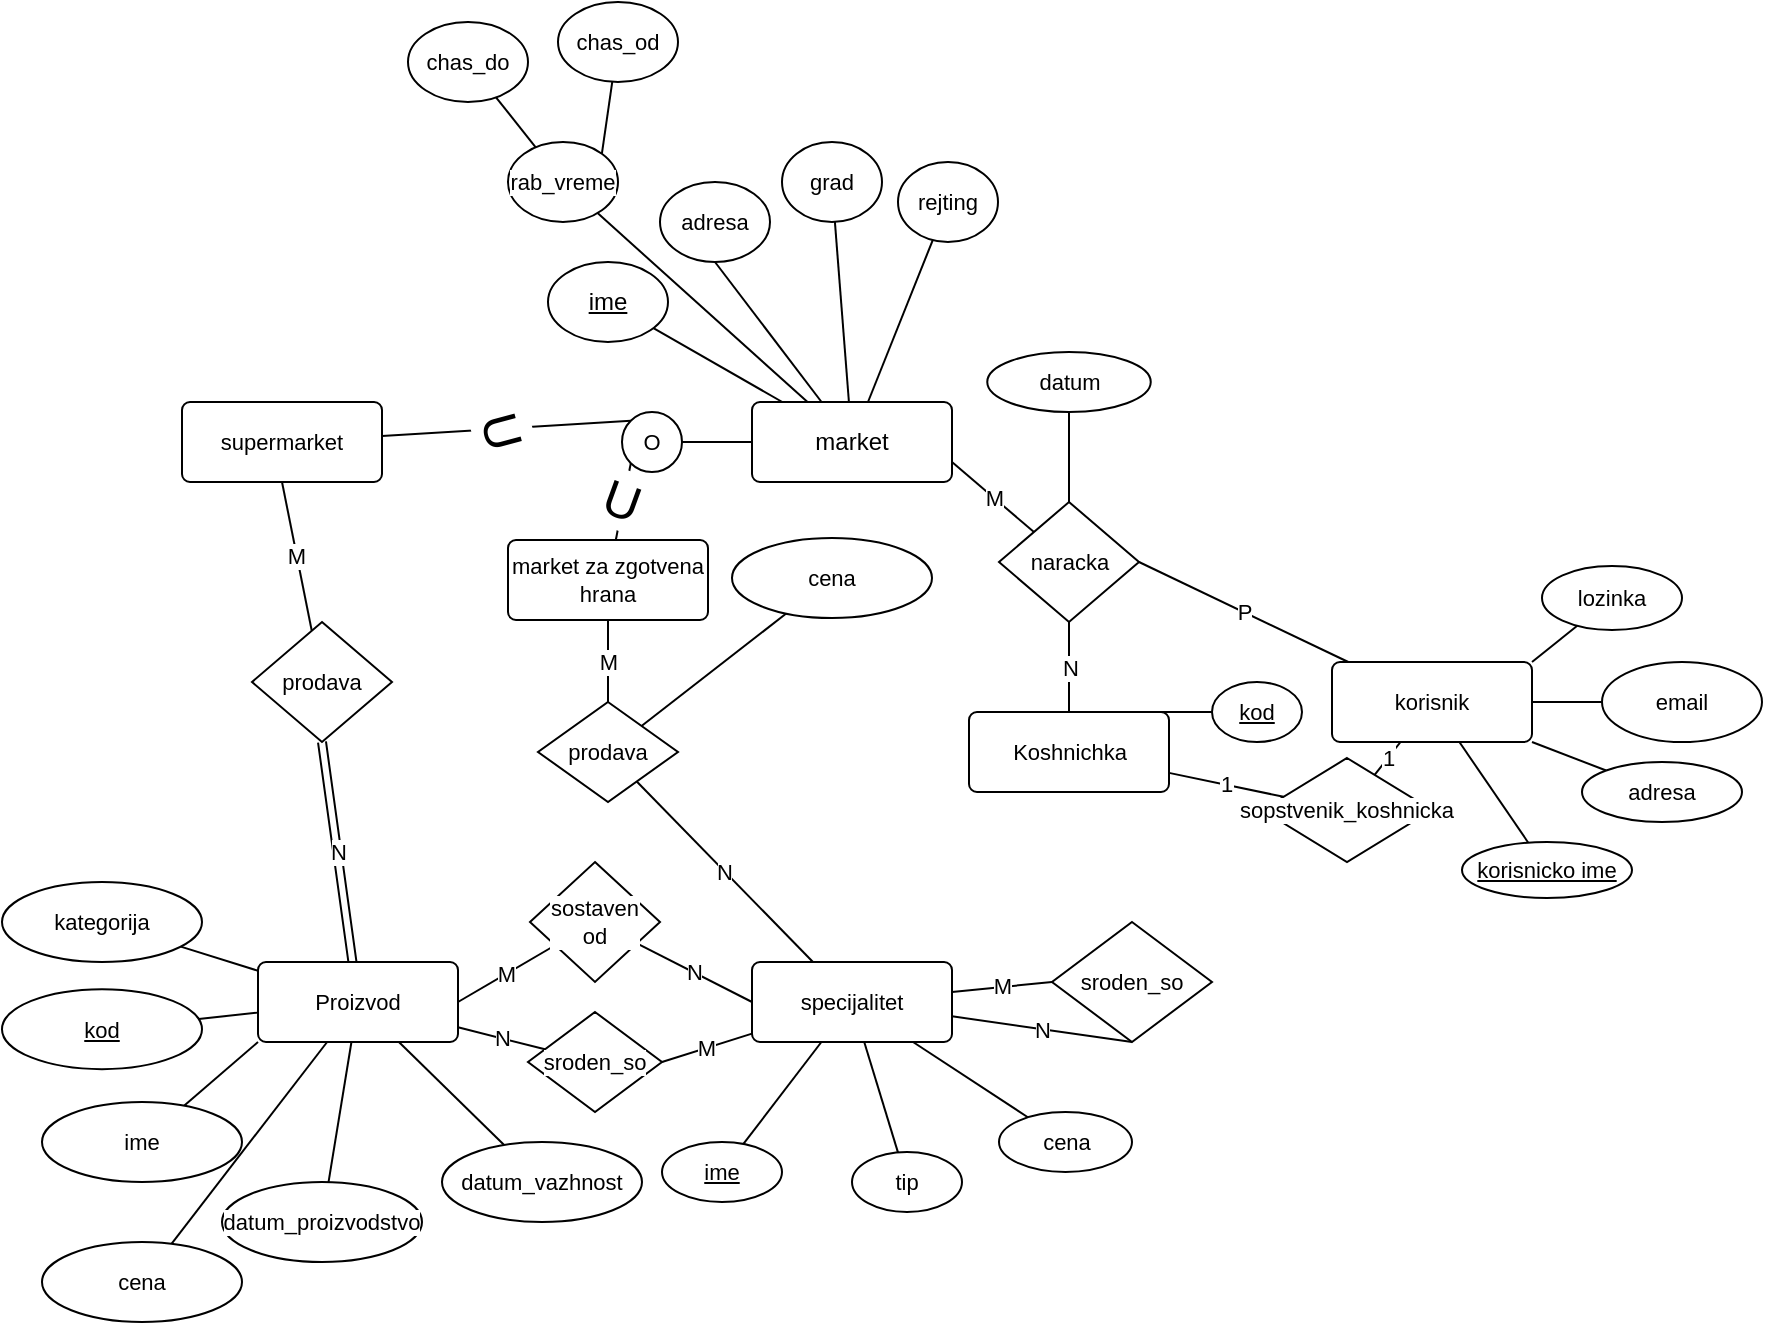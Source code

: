 <mxfile version="23.1.5" type="github">
  <diagram name="Page-1" id="8zVrrtIHv2FbzJyMgnHi">
    <mxGraphModel dx="712" dy="1881" grid="1" gridSize="10" guides="1" tooltips="1" connect="1" arrows="1" fold="1" page="1" pageScale="1" pageWidth="850" pageHeight="1100" math="0" shadow="0">
      <root>
        <mxCell id="0" />
        <mxCell id="1" parent="0" />
        <mxCell id="bPAIfyUKDo-y6TA-lNrx-30" value="M" style="edgeStyle=none;rounded=0;orthogonalLoop=1;jettySize=auto;html=1;exitX=1;exitY=0.75;exitDx=0;exitDy=0;strokeColor=default;align=center;verticalAlign=middle;fontFamily=Helvetica;fontSize=11;fontColor=default;labelBackgroundColor=default;endArrow=none;endFill=0;" edge="1" parent="1" source="bPAIfyUKDo-y6TA-lNrx-2" target="bPAIfyUKDo-y6TA-lNrx-28">
          <mxGeometry relative="1" as="geometry" />
        </mxCell>
        <mxCell id="bPAIfyUKDo-y6TA-lNrx-68" style="edgeStyle=none;rounded=0;orthogonalLoop=1;jettySize=auto;html=1;strokeColor=default;align=center;verticalAlign=middle;fontFamily=Helvetica;fontSize=11;fontColor=default;labelBackgroundColor=default;endArrow=none;endFill=0;" edge="1" parent="1" source="bPAIfyUKDo-y6TA-lNrx-2" target="bPAIfyUKDo-y6TA-lNrx-67">
          <mxGeometry relative="1" as="geometry" />
        </mxCell>
        <mxCell id="bPAIfyUKDo-y6TA-lNrx-2" value="market" style="rounded=1;arcSize=10;whiteSpace=wrap;html=1;align=center;" vertex="1" parent="1">
          <mxGeometry x="375" y="-30" width="100" height="40" as="geometry" />
        </mxCell>
        <mxCell id="bPAIfyUKDo-y6TA-lNrx-4" style="rounded=0;orthogonalLoop=1;jettySize=auto;html=1;endArrow=none;endFill=0;" edge="1" parent="1" source="bPAIfyUKDo-y6TA-lNrx-3" target="bPAIfyUKDo-y6TA-lNrx-2">
          <mxGeometry relative="1" as="geometry" />
        </mxCell>
        <mxCell id="bPAIfyUKDo-y6TA-lNrx-3" value="ime" style="ellipse;whiteSpace=wrap;html=1;align=center;fontStyle=4" vertex="1" parent="1">
          <mxGeometry x="273" y="-100" width="60" height="40" as="geometry" />
        </mxCell>
        <mxCell id="bPAIfyUKDo-y6TA-lNrx-7" style="edgeStyle=none;rounded=0;orthogonalLoop=1;jettySize=auto;html=1;strokeColor=default;align=center;verticalAlign=middle;fontFamily=Helvetica;fontSize=11;fontColor=default;labelBackgroundColor=default;endArrow=none;endFill=0;" edge="1" parent="1" source="bPAIfyUKDo-y6TA-lNrx-5" target="bPAIfyUKDo-y6TA-lNrx-6">
          <mxGeometry relative="1" as="geometry" />
        </mxCell>
        <mxCell id="bPAIfyUKDo-y6TA-lNrx-41" value="N" style="edgeStyle=none;rounded=0;orthogonalLoop=1;jettySize=auto;html=1;exitX=0;exitY=0.5;exitDx=0;exitDy=0;strokeColor=default;align=center;verticalAlign=middle;fontFamily=Helvetica;fontSize=11;fontColor=default;labelBackgroundColor=default;endArrow=none;endFill=0;" edge="1" parent="1" source="bPAIfyUKDo-y6TA-lNrx-5" target="bPAIfyUKDo-y6TA-lNrx-39">
          <mxGeometry relative="1" as="geometry" />
        </mxCell>
        <mxCell id="bPAIfyUKDo-y6TA-lNrx-5" value="specijalitet" style="rounded=1;arcSize=10;whiteSpace=wrap;html=1;align=center;fontFamily=Helvetica;fontSize=11;fontColor=default;labelBackgroundColor=default;" vertex="1" parent="1">
          <mxGeometry x="375" y="250" width="100" height="40" as="geometry" />
        </mxCell>
        <mxCell id="bPAIfyUKDo-y6TA-lNrx-6" value="ime" style="ellipse;whiteSpace=wrap;html=1;align=center;fontFamily=Helvetica;fontSize=11;fontColor=default;labelBackgroundColor=default;fontStyle=4" vertex="1" parent="1">
          <mxGeometry x="330" y="340" width="60" height="30" as="geometry" />
        </mxCell>
        <mxCell id="bPAIfyUKDo-y6TA-lNrx-40" value="M" style="edgeStyle=none;rounded=0;orthogonalLoop=1;jettySize=auto;html=1;exitX=1;exitY=0.5;exitDx=0;exitDy=0;strokeColor=default;align=center;verticalAlign=middle;fontFamily=Helvetica;fontSize=11;fontColor=default;labelBackgroundColor=default;endArrow=none;endFill=0;" edge="1" parent="1" source="bPAIfyUKDo-y6TA-lNrx-10" target="bPAIfyUKDo-y6TA-lNrx-39">
          <mxGeometry relative="1" as="geometry" />
        </mxCell>
        <mxCell id="bPAIfyUKDo-y6TA-lNrx-73" style="edgeStyle=none;rounded=0;orthogonalLoop=1;jettySize=auto;html=1;exitX=0;exitY=1;exitDx=0;exitDy=0;strokeColor=default;align=center;verticalAlign=middle;fontFamily=Helvetica;fontSize=11;fontColor=default;labelBackgroundColor=default;endArrow=none;endFill=0;" edge="1" parent="1" source="bPAIfyUKDo-y6TA-lNrx-10" target="bPAIfyUKDo-y6TA-lNrx-74">
          <mxGeometry relative="1" as="geometry">
            <mxPoint x="130" y="330" as="targetPoint" />
          </mxGeometry>
        </mxCell>
        <mxCell id="bPAIfyUKDo-y6TA-lNrx-94" value="N" style="edgeStyle=none;rounded=0;orthogonalLoop=1;jettySize=auto;html=1;strokeColor=default;align=center;verticalAlign=middle;fontFamily=Helvetica;fontSize=11;fontColor=default;labelBackgroundColor=default;endArrow=none;endFill=0;" edge="1" parent="1" source="bPAIfyUKDo-y6TA-lNrx-10" target="bPAIfyUKDo-y6TA-lNrx-92">
          <mxGeometry relative="1" as="geometry">
            <mxPoint x="230" y="290" as="sourcePoint" />
          </mxGeometry>
        </mxCell>
        <mxCell id="bPAIfyUKDo-y6TA-lNrx-10" value="Proizvod" style="rounded=1;arcSize=10;whiteSpace=wrap;html=1;align=center;fontFamily=Helvetica;fontSize=11;fontColor=default;labelBackgroundColor=default;" vertex="1" parent="1">
          <mxGeometry x="128" y="250" width="100" height="40" as="geometry" />
        </mxCell>
        <mxCell id="bPAIfyUKDo-y6TA-lNrx-97" style="edgeStyle=none;rounded=0;orthogonalLoop=1;jettySize=auto;html=1;exitX=1;exitY=0;exitDx=0;exitDy=0;strokeColor=default;align=center;verticalAlign=middle;fontFamily=Helvetica;fontSize=11;fontColor=default;labelBackgroundColor=default;endArrow=none;endFill=0;" edge="1" parent="1" source="bPAIfyUKDo-y6TA-lNrx-11" target="bPAIfyUKDo-y6TA-lNrx-96">
          <mxGeometry relative="1" as="geometry" />
        </mxCell>
        <mxCell id="bPAIfyUKDo-y6TA-lNrx-99" style="edgeStyle=none;rounded=0;orthogonalLoop=1;jettySize=auto;html=1;exitX=1;exitY=0.5;exitDx=0;exitDy=0;strokeColor=default;align=center;verticalAlign=middle;fontFamily=Helvetica;fontSize=11;fontColor=default;labelBackgroundColor=default;endArrow=none;endFill=0;" edge="1" parent="1" source="bPAIfyUKDo-y6TA-lNrx-11" target="bPAIfyUKDo-y6TA-lNrx-98">
          <mxGeometry relative="1" as="geometry" />
        </mxCell>
        <mxCell id="bPAIfyUKDo-y6TA-lNrx-101" style="edgeStyle=none;rounded=0;orthogonalLoop=1;jettySize=auto;html=1;exitX=1;exitY=1;exitDx=0;exitDy=0;strokeColor=default;align=center;verticalAlign=middle;fontFamily=Helvetica;fontSize=11;fontColor=default;labelBackgroundColor=default;endArrow=none;endFill=0;" edge="1" parent="1" source="bPAIfyUKDo-y6TA-lNrx-11" target="bPAIfyUKDo-y6TA-lNrx-100">
          <mxGeometry relative="1" as="geometry" />
        </mxCell>
        <mxCell id="bPAIfyUKDo-y6TA-lNrx-105" value="1" style="edgeStyle=none;rounded=0;orthogonalLoop=1;jettySize=auto;html=1;strokeColor=default;align=center;verticalAlign=middle;fontFamily=Helvetica;fontSize=11;fontColor=default;labelBackgroundColor=default;endArrow=none;endFill=0;" edge="1" parent="1" source="bPAIfyUKDo-y6TA-lNrx-11" target="bPAIfyUKDo-y6TA-lNrx-104">
          <mxGeometry relative="1" as="geometry" />
        </mxCell>
        <mxCell id="bPAIfyUKDo-y6TA-lNrx-11" value="korisnik" style="rounded=1;arcSize=10;whiteSpace=wrap;html=1;align=center;fontFamily=Helvetica;fontSize=11;fontColor=default;labelBackgroundColor=default;" vertex="1" parent="1">
          <mxGeometry x="665" y="100" width="100" height="40" as="geometry" />
        </mxCell>
        <mxCell id="bPAIfyUKDo-y6TA-lNrx-13" style="edgeStyle=none;rounded=0;orthogonalLoop=1;jettySize=auto;html=1;strokeColor=default;align=center;verticalAlign=middle;fontFamily=Helvetica;fontSize=11;fontColor=default;labelBackgroundColor=default;endArrow=none;endFill=0;" edge="1" parent="1" target="bPAIfyUKDo-y6TA-lNrx-14" source="bPAIfyUKDo-y6TA-lNrx-10">
          <mxGeometry relative="1" as="geometry">
            <mxPoint x="183" y="260" as="sourcePoint" />
          </mxGeometry>
        </mxCell>
        <mxCell id="bPAIfyUKDo-y6TA-lNrx-14" value="kod" style="ellipse;whiteSpace=wrap;html=1;align=center;fontFamily=Helvetica;fontSize=11;fontColor=default;labelBackgroundColor=default;fontStyle=4" vertex="1" parent="1">
          <mxGeometry y="263.57" width="100" height="40" as="geometry" />
        </mxCell>
        <mxCell id="bPAIfyUKDo-y6TA-lNrx-15" style="edgeStyle=none;rounded=0;orthogonalLoop=1;jettySize=auto;html=1;strokeColor=default;align=center;verticalAlign=middle;fontFamily=Helvetica;fontSize=11;fontColor=default;labelBackgroundColor=default;endArrow=none;endFill=0;" edge="1" parent="1" target="bPAIfyUKDo-y6TA-lNrx-20" source="bPAIfyUKDo-y6TA-lNrx-10">
          <mxGeometry relative="1" as="geometry">
            <mxPoint x="183" y="300" as="sourcePoint" />
            <mxPoint x="116.477" y="213.679" as="targetPoint" />
          </mxGeometry>
        </mxCell>
        <mxCell id="bPAIfyUKDo-y6TA-lNrx-20" value="kategorija" style="ellipse;whiteSpace=wrap;html=1;align=center;fontFamily=Helvetica;fontSize=11;fontColor=default;labelBackgroundColor=default;" vertex="1" parent="1">
          <mxGeometry y="210" width="100" height="40" as="geometry" />
        </mxCell>
        <mxCell id="bPAIfyUKDo-y6TA-lNrx-21" style="edgeStyle=none;rounded=0;orthogonalLoop=1;jettySize=auto;html=1;strokeColor=default;align=center;verticalAlign=middle;fontFamily=Helvetica;fontSize=11;fontColor=default;labelBackgroundColor=default;endArrow=none;endFill=0;" edge="1" parent="1" target="bPAIfyUKDo-y6TA-lNrx-22" source="bPAIfyUKDo-y6TA-lNrx-5">
          <mxGeometry relative="1" as="geometry">
            <mxPoint x="585" y="374" as="sourcePoint" />
            <mxPoint x="511.477" y="343.679" as="targetPoint" />
          </mxGeometry>
        </mxCell>
        <mxCell id="bPAIfyUKDo-y6TA-lNrx-22" value="tip" style="ellipse;whiteSpace=wrap;html=1;align=center;fontFamily=Helvetica;fontSize=11;fontColor=default;labelBackgroundColor=default;" vertex="1" parent="1">
          <mxGeometry x="425" y="345" width="55" height="30" as="geometry" />
        </mxCell>
        <mxCell id="bPAIfyUKDo-y6TA-lNrx-24" value="M" style="edgeStyle=none;rounded=0;orthogonalLoop=1;jettySize=auto;html=1;strokeColor=default;align=center;verticalAlign=middle;fontFamily=Helvetica;fontSize=11;fontColor=default;labelBackgroundColor=default;endArrow=none;endFill=0;" edge="1" parent="1" source="bPAIfyUKDo-y6TA-lNrx-23" target="bPAIfyUKDo-y6TA-lNrx-59">
          <mxGeometry relative="1" as="geometry" />
        </mxCell>
        <mxCell id="bPAIfyUKDo-y6TA-lNrx-25" value="N" style="edgeStyle=none;rounded=0;orthogonalLoop=1;jettySize=auto;html=1;strokeColor=default;align=center;verticalAlign=middle;fontFamily=Helvetica;fontSize=11;fontColor=default;labelBackgroundColor=default;endArrow=none;endFill=0;" edge="1" parent="1" source="bPAIfyUKDo-y6TA-lNrx-23" target="bPAIfyUKDo-y6TA-lNrx-5">
          <mxGeometry relative="1" as="geometry" />
        </mxCell>
        <mxCell id="bPAIfyUKDo-y6TA-lNrx-26" style="edgeStyle=none;rounded=0;orthogonalLoop=1;jettySize=auto;html=1;strokeColor=default;align=center;verticalAlign=middle;fontFamily=Helvetica;fontSize=11;fontColor=default;labelBackgroundColor=default;endArrow=none;endFill=0;" edge="1" parent="1" source="bPAIfyUKDo-y6TA-lNrx-23" target="bPAIfyUKDo-y6TA-lNrx-27">
          <mxGeometry relative="1" as="geometry">
            <mxPoint x="350" y="200" as="targetPoint" />
          </mxGeometry>
        </mxCell>
        <mxCell id="bPAIfyUKDo-y6TA-lNrx-23" value="prodava" style="shape=rhombus;perimeter=rhombusPerimeter;whiteSpace=wrap;html=1;align=center;fontFamily=Helvetica;fontSize=11;fontColor=default;labelBackgroundColor=default;" vertex="1" parent="1">
          <mxGeometry x="268" y="120" width="70" height="50" as="geometry" />
        </mxCell>
        <mxCell id="bPAIfyUKDo-y6TA-lNrx-27" value="cena" style="ellipse;whiteSpace=wrap;html=1;align=center;fontFamily=Helvetica;fontSize=11;fontColor=default;labelBackgroundColor=default;" vertex="1" parent="1">
          <mxGeometry x="365" y="38" width="100" height="40" as="geometry" />
        </mxCell>
        <mxCell id="bPAIfyUKDo-y6TA-lNrx-31" value="P" style="edgeStyle=none;rounded=0;orthogonalLoop=1;jettySize=auto;html=1;exitX=1;exitY=0.5;exitDx=0;exitDy=0;strokeColor=default;align=center;verticalAlign=middle;fontFamily=Helvetica;fontSize=11;fontColor=default;labelBackgroundColor=default;endArrow=none;endFill=0;" edge="1" parent="1" source="bPAIfyUKDo-y6TA-lNrx-28" target="bPAIfyUKDo-y6TA-lNrx-11">
          <mxGeometry relative="1" as="geometry" />
        </mxCell>
        <mxCell id="bPAIfyUKDo-y6TA-lNrx-28" value="naracka" style="shape=rhombus;perimeter=rhombusPerimeter;whiteSpace=wrap;html=1;align=center;fontFamily=Helvetica;fontSize=11;fontColor=default;labelBackgroundColor=default;" vertex="1" parent="1">
          <mxGeometry x="498.5" y="20" width="70" height="60" as="geometry" />
        </mxCell>
        <mxCell id="bPAIfyUKDo-y6TA-lNrx-32" style="edgeStyle=none;rounded=0;orthogonalLoop=1;jettySize=auto;html=1;strokeColor=default;align=center;verticalAlign=middle;fontFamily=Helvetica;fontSize=11;fontColor=default;labelBackgroundColor=default;endArrow=none;endFill=0;" edge="1" parent="1" target="bPAIfyUKDo-y6TA-lNrx-33" source="bPAIfyUKDo-y6TA-lNrx-28">
          <mxGeometry relative="1" as="geometry">
            <mxPoint x="601.494" y="250.004" as="sourcePoint" />
            <mxPoint x="646.477" y="287.249" as="targetPoint" />
          </mxGeometry>
        </mxCell>
        <mxCell id="bPAIfyUKDo-y6TA-lNrx-33" value="datum" style="ellipse;whiteSpace=wrap;html=1;align=center;fontFamily=Helvetica;fontSize=11;fontColor=default;labelBackgroundColor=default;" vertex="1" parent="1">
          <mxGeometry x="492.63" y="-55" width="81.75" height="30" as="geometry" />
        </mxCell>
        <mxCell id="bPAIfyUKDo-y6TA-lNrx-36" style="edgeStyle=none;rounded=0;orthogonalLoop=1;jettySize=auto;html=1;strokeColor=default;align=center;verticalAlign=middle;fontFamily=Helvetica;fontSize=11;fontColor=default;labelBackgroundColor=default;endArrow=none;endFill=0;" edge="1" parent="1" target="bPAIfyUKDo-y6TA-lNrx-37" source="bPAIfyUKDo-y6TA-lNrx-11">
          <mxGeometry relative="1" as="geometry">
            <mxPoint x="603" y="239" as="sourcePoint" />
            <mxPoint x="656.477" y="297.249" as="targetPoint" />
          </mxGeometry>
        </mxCell>
        <mxCell id="bPAIfyUKDo-y6TA-lNrx-37" value="&lt;u&gt;korisnicko ime&lt;br&gt;&lt;/u&gt;" style="ellipse;whiteSpace=wrap;html=1;align=center;fontFamily=Helvetica;fontSize=11;fontColor=default;labelBackgroundColor=default;" vertex="1" parent="1">
          <mxGeometry x="730" y="190" width="85" height="28" as="geometry" />
        </mxCell>
        <mxCell id="bPAIfyUKDo-y6TA-lNrx-39" value="sostaven&lt;br&gt;od" style="shape=rhombus;perimeter=rhombusPerimeter;whiteSpace=wrap;html=1;align=center;fontFamily=Helvetica;fontSize=11;fontColor=default;labelBackgroundColor=default;" vertex="1" parent="1">
          <mxGeometry x="264" y="200" width="65" height="60" as="geometry" />
        </mxCell>
        <mxCell id="bPAIfyUKDo-y6TA-lNrx-52" value="O" style="ellipse;whiteSpace=wrap;html=1;aspect=fixed;fontFamily=Helvetica;fontSize=11;fontColor=default;labelBackgroundColor=default;" vertex="1" parent="1">
          <mxGeometry x="310" y="-25" width="30" height="30" as="geometry" />
        </mxCell>
        <mxCell id="bPAIfyUKDo-y6TA-lNrx-53" value="" style="endArrow=none;html=1;rounded=0;strokeColor=default;align=center;verticalAlign=middle;fontFamily=Helvetica;fontSize=11;fontColor=default;labelBackgroundColor=default;entryX=0;entryY=0.5;entryDx=0;entryDy=0;" edge="1" parent="1" source="bPAIfyUKDo-y6TA-lNrx-52" target="bPAIfyUKDo-y6TA-lNrx-2">
          <mxGeometry width="50" height="50" relative="1" as="geometry">
            <mxPoint x="320" as="sourcePoint" />
            <mxPoint x="370" y="-50" as="targetPoint" />
          </mxGeometry>
        </mxCell>
        <mxCell id="bPAIfyUKDo-y6TA-lNrx-54" value="" style="endArrow=none;html=1;rounded=0;strokeColor=default;align=center;verticalAlign=middle;fontFamily=Helvetica;fontSize=11;fontColor=default;labelBackgroundColor=default;entryX=0;entryY=0;entryDx=0;entryDy=0;" edge="1" parent="1" source="bPAIfyUKDo-y6TA-lNrx-58" target="bPAIfyUKDo-y6TA-lNrx-52">
          <mxGeometry width="50" height="50" relative="1" as="geometry">
            <mxPoint x="200" y="-70" as="sourcePoint" />
            <mxPoint x="240" y="-50" as="targetPoint" />
          </mxGeometry>
        </mxCell>
        <mxCell id="bPAIfyUKDo-y6TA-lNrx-55" value="&lt;font style=&quot;font-size: 25px;&quot;&gt;U&lt;/font&gt;" style="text;html=1;align=center;verticalAlign=middle;resizable=0;points=[];autosize=1;strokeColor=none;fillColor=none;fontSize=11;fontFamily=Helvetica;fontColor=default;labelBackgroundColor=default;rotation=75;" vertex="1" parent="1">
          <mxGeometry x="231" y="-36" width="40" height="40" as="geometry" />
        </mxCell>
        <mxCell id="bPAIfyUKDo-y6TA-lNrx-56" value="" style="endArrow=none;html=1;rounded=0;strokeColor=default;align=center;verticalAlign=middle;fontFamily=Helvetica;fontSize=11;fontColor=default;labelBackgroundColor=default;entryX=0;entryY=1;entryDx=0;entryDy=0;" edge="1" parent="1" source="bPAIfyUKDo-y6TA-lNrx-59" target="bPAIfyUKDo-y6TA-lNrx-52">
          <mxGeometry width="50" height="50" relative="1" as="geometry">
            <mxPoint x="200" y="30" as="sourcePoint" />
            <mxPoint x="220" y="70" as="targetPoint" />
          </mxGeometry>
        </mxCell>
        <mxCell id="bPAIfyUKDo-y6TA-lNrx-57" value="&lt;font style=&quot;font-size: 25px;&quot;&gt;U&lt;/font&gt;" style="text;html=1;align=center;verticalAlign=middle;resizable=0;points=[];autosize=1;strokeColor=none;fillColor=none;fontSize=11;fontFamily=Helvetica;fontColor=default;labelBackgroundColor=default;rotation=20;" vertex="1" parent="1">
          <mxGeometry x="290" y="-2" width="40" height="40" as="geometry" />
        </mxCell>
        <mxCell id="bPAIfyUKDo-y6TA-lNrx-85" value="M" style="edgeStyle=none;rounded=0;orthogonalLoop=1;jettySize=auto;html=1;exitX=0.5;exitY=1;exitDx=0;exitDy=0;strokeColor=default;align=center;verticalAlign=middle;fontFamily=Helvetica;fontSize=11;fontColor=default;labelBackgroundColor=default;endArrow=none;endFill=0;" edge="1" parent="1" source="bPAIfyUKDo-y6TA-lNrx-58" target="bPAIfyUKDo-y6TA-lNrx-84">
          <mxGeometry relative="1" as="geometry" />
        </mxCell>
        <mxCell id="bPAIfyUKDo-y6TA-lNrx-58" value="supermarket" style="rounded=1;arcSize=10;whiteSpace=wrap;html=1;align=center;fontFamily=Helvetica;fontSize=11;fontColor=default;labelBackgroundColor=default;" vertex="1" parent="1">
          <mxGeometry x="90" y="-30" width="100" height="40" as="geometry" />
        </mxCell>
        <mxCell id="bPAIfyUKDo-y6TA-lNrx-59" value="market za zgotvena hrana" style="rounded=1;arcSize=10;whiteSpace=wrap;html=1;align=center;fontFamily=Helvetica;fontSize=11;fontColor=default;labelBackgroundColor=default;" vertex="1" parent="1">
          <mxGeometry x="253" y="39" width="100" height="40" as="geometry" />
        </mxCell>
        <mxCell id="bPAIfyUKDo-y6TA-lNrx-61" style="edgeStyle=none;rounded=0;orthogonalLoop=1;jettySize=auto;html=1;exitX=0.5;exitY=1;exitDx=0;exitDy=0;strokeColor=default;align=center;verticalAlign=middle;fontFamily=Helvetica;fontSize=11;fontColor=default;labelBackgroundColor=default;endArrow=none;endFill=0;" edge="1" parent="1" source="bPAIfyUKDo-y6TA-lNrx-60" target="bPAIfyUKDo-y6TA-lNrx-2">
          <mxGeometry relative="1" as="geometry" />
        </mxCell>
        <mxCell id="bPAIfyUKDo-y6TA-lNrx-60" value="adresa" style="ellipse;whiteSpace=wrap;html=1;align=center;fontFamily=Helvetica;fontSize=11;fontColor=default;labelBackgroundColor=default;" vertex="1" parent="1">
          <mxGeometry x="329" y="-140" width="55" height="40" as="geometry" />
        </mxCell>
        <mxCell id="bPAIfyUKDo-y6TA-lNrx-63" style="edgeStyle=none;rounded=0;orthogonalLoop=1;jettySize=auto;html=1;strokeColor=default;align=center;verticalAlign=middle;fontFamily=Helvetica;fontSize=11;fontColor=default;labelBackgroundColor=default;endArrow=none;endFill=0;" edge="1" parent="1" source="bPAIfyUKDo-y6TA-lNrx-62" target="bPAIfyUKDo-y6TA-lNrx-2">
          <mxGeometry relative="1" as="geometry" />
        </mxCell>
        <mxCell id="bPAIfyUKDo-y6TA-lNrx-62" value="grad" style="ellipse;whiteSpace=wrap;html=1;align=center;fontFamily=Helvetica;fontSize=11;fontColor=default;labelBackgroundColor=default;" vertex="1" parent="1">
          <mxGeometry x="390" y="-160" width="50" height="40" as="geometry" />
        </mxCell>
        <mxCell id="bPAIfyUKDo-y6TA-lNrx-64" style="edgeStyle=none;rounded=0;orthogonalLoop=1;jettySize=auto;html=1;strokeColor=default;align=center;verticalAlign=middle;fontFamily=Helvetica;fontSize=11;fontColor=default;labelBackgroundColor=default;endArrow=none;endFill=0;" edge="1" parent="1" source="bPAIfyUKDo-y6TA-lNrx-65" target="bPAIfyUKDo-y6TA-lNrx-2">
          <mxGeometry relative="1" as="geometry">
            <mxPoint x="500" y="-30" as="targetPoint" />
          </mxGeometry>
        </mxCell>
        <mxCell id="bPAIfyUKDo-y6TA-lNrx-65" value="rejting" style="ellipse;whiteSpace=wrap;html=1;align=center;fontFamily=Helvetica;fontSize=11;fontColor=default;labelBackgroundColor=default;" vertex="1" parent="1">
          <mxGeometry x="448" y="-150" width="50" height="40" as="geometry" />
        </mxCell>
        <mxCell id="bPAIfyUKDo-y6TA-lNrx-69" style="edgeStyle=none;rounded=0;orthogonalLoop=1;jettySize=auto;html=1;exitX=1;exitY=0;exitDx=0;exitDy=0;strokeColor=default;align=center;verticalAlign=middle;fontFamily=Helvetica;fontSize=11;fontColor=default;labelBackgroundColor=default;endArrow=none;endFill=0;" edge="1" parent="1" source="bPAIfyUKDo-y6TA-lNrx-67" target="bPAIfyUKDo-y6TA-lNrx-70">
          <mxGeometry relative="1" as="geometry">
            <mxPoint x="620" y="-40" as="targetPoint" />
          </mxGeometry>
        </mxCell>
        <mxCell id="bPAIfyUKDo-y6TA-lNrx-67" value="rab_vreme" style="ellipse;whiteSpace=wrap;html=1;align=center;fontFamily=Helvetica;fontSize=11;fontColor=default;labelBackgroundColor=default;" vertex="1" parent="1">
          <mxGeometry x="253" y="-160" width="55" height="40" as="geometry" />
        </mxCell>
        <mxCell id="bPAIfyUKDo-y6TA-lNrx-70" value="chas_od" style="ellipse;whiteSpace=wrap;html=1;align=center;fontFamily=Helvetica;fontSize=11;fontColor=default;labelBackgroundColor=default;" vertex="1" parent="1">
          <mxGeometry x="278" y="-230" width="60" height="40" as="geometry" />
        </mxCell>
        <mxCell id="bPAIfyUKDo-y6TA-lNrx-71" style="edgeStyle=none;rounded=0;orthogonalLoop=1;jettySize=auto;html=1;strokeColor=default;align=center;verticalAlign=middle;fontFamily=Helvetica;fontSize=11;fontColor=default;labelBackgroundColor=default;endArrow=none;endFill=0;" edge="1" parent="1" target="bPAIfyUKDo-y6TA-lNrx-72" source="bPAIfyUKDo-y6TA-lNrx-67">
          <mxGeometry relative="1" as="geometry">
            <mxPoint x="630" y="-30" as="targetPoint" />
            <mxPoint x="572" y="-14" as="sourcePoint" />
          </mxGeometry>
        </mxCell>
        <mxCell id="bPAIfyUKDo-y6TA-lNrx-72" value="chas_do" style="ellipse;whiteSpace=wrap;html=1;align=center;fontFamily=Helvetica;fontSize=11;fontColor=default;labelBackgroundColor=default;" vertex="1" parent="1">
          <mxGeometry x="203" y="-220" width="60" height="40" as="geometry" />
        </mxCell>
        <mxCell id="bPAIfyUKDo-y6TA-lNrx-74" value="ime" style="ellipse;whiteSpace=wrap;html=1;align=center;fontFamily=Helvetica;fontSize=11;fontColor=default;labelBackgroundColor=default;" vertex="1" parent="1">
          <mxGeometry x="20" y="320" width="100" height="40" as="geometry" />
        </mxCell>
        <mxCell id="bPAIfyUKDo-y6TA-lNrx-75" style="edgeStyle=none;rounded=0;orthogonalLoop=1;jettySize=auto;html=1;strokeColor=default;align=center;verticalAlign=middle;fontFamily=Helvetica;fontSize=11;fontColor=default;labelBackgroundColor=default;endArrow=none;endFill=0;" edge="1" parent="1" target="bPAIfyUKDo-y6TA-lNrx-76" source="bPAIfyUKDo-y6TA-lNrx-10">
          <mxGeometry relative="1" as="geometry">
            <mxPoint x="140" y="340" as="targetPoint" />
            <mxPoint x="150" y="300" as="sourcePoint" />
          </mxGeometry>
        </mxCell>
        <mxCell id="bPAIfyUKDo-y6TA-lNrx-76" value="cena" style="ellipse;whiteSpace=wrap;html=1;align=center;fontFamily=Helvetica;fontSize=11;fontColor=default;labelBackgroundColor=default;" vertex="1" parent="1">
          <mxGeometry x="20" y="390" width="100" height="40" as="geometry" />
        </mxCell>
        <mxCell id="bPAIfyUKDo-y6TA-lNrx-77" style="edgeStyle=none;rounded=0;orthogonalLoop=1;jettySize=auto;html=1;strokeColor=default;align=center;verticalAlign=middle;fontFamily=Helvetica;fontSize=11;fontColor=default;labelBackgroundColor=default;endArrow=none;endFill=0;" edge="1" parent="1" target="bPAIfyUKDo-y6TA-lNrx-78" source="bPAIfyUKDo-y6TA-lNrx-10">
          <mxGeometry relative="1" as="geometry">
            <mxPoint x="150" y="350" as="targetPoint" />
            <mxPoint x="160" y="310" as="sourcePoint" />
          </mxGeometry>
        </mxCell>
        <mxCell id="bPAIfyUKDo-y6TA-lNrx-78" value="datum_proizvodstvo" style="ellipse;whiteSpace=wrap;html=1;align=center;fontFamily=Helvetica;fontSize=11;fontColor=default;labelBackgroundColor=default;" vertex="1" parent="1">
          <mxGeometry x="110" y="360" width="100" height="40" as="geometry" />
        </mxCell>
        <mxCell id="bPAIfyUKDo-y6TA-lNrx-79" style="edgeStyle=none;rounded=0;orthogonalLoop=1;jettySize=auto;html=1;strokeColor=default;align=center;verticalAlign=middle;fontFamily=Helvetica;fontSize=11;fontColor=default;labelBackgroundColor=default;endArrow=none;endFill=0;" edge="1" parent="1" target="bPAIfyUKDo-y6TA-lNrx-80" source="bPAIfyUKDo-y6TA-lNrx-10">
          <mxGeometry relative="1" as="geometry">
            <mxPoint x="160" y="360" as="targetPoint" />
            <mxPoint x="170" y="320" as="sourcePoint" />
          </mxGeometry>
        </mxCell>
        <mxCell id="bPAIfyUKDo-y6TA-lNrx-80" value="datum_vazhnost" style="ellipse;whiteSpace=wrap;html=1;align=center;fontFamily=Helvetica;fontSize=11;fontColor=default;labelBackgroundColor=default;" vertex="1" parent="1">
          <mxGeometry x="220" y="340" width="100" height="40" as="geometry" />
        </mxCell>
        <mxCell id="bPAIfyUKDo-y6TA-lNrx-86" value="N" style="edgeStyle=none;rounded=0;orthogonalLoop=1;jettySize=auto;html=1;exitX=0.5;exitY=1;exitDx=0;exitDy=0;strokeColor=default;align=center;verticalAlign=middle;fontFamily=Helvetica;fontSize=11;fontColor=default;labelBackgroundColor=default;endArrow=none;endFill=0;shape=link;" edge="1" parent="1" source="bPAIfyUKDo-y6TA-lNrx-84" target="bPAIfyUKDo-y6TA-lNrx-10">
          <mxGeometry relative="1" as="geometry" />
        </mxCell>
        <mxCell id="bPAIfyUKDo-y6TA-lNrx-84" value="prodava" style="shape=rhombus;perimeter=rhombusPerimeter;whiteSpace=wrap;html=1;align=center;fontFamily=Helvetica;fontSize=11;fontColor=default;labelBackgroundColor=default;" vertex="1" parent="1">
          <mxGeometry x="125" y="80" width="70" height="60" as="geometry" />
        </mxCell>
        <mxCell id="bPAIfyUKDo-y6TA-lNrx-87" style="edgeStyle=none;rounded=0;orthogonalLoop=1;jettySize=auto;html=1;strokeColor=default;align=center;verticalAlign=middle;fontFamily=Helvetica;fontSize=11;fontColor=default;labelBackgroundColor=default;endArrow=none;endFill=0;" edge="1" parent="1" target="bPAIfyUKDo-y6TA-lNrx-88" source="bPAIfyUKDo-y6TA-lNrx-5">
          <mxGeometry relative="1" as="geometry">
            <mxPoint x="589.36" y="243.57" as="targetPoint" />
            <mxPoint x="510" y="270" as="sourcePoint" />
          </mxGeometry>
        </mxCell>
        <mxCell id="bPAIfyUKDo-y6TA-lNrx-88" value="cena" style="ellipse;whiteSpace=wrap;html=1;align=center;fontFamily=Helvetica;fontSize=11;fontColor=default;labelBackgroundColor=default;" vertex="1" parent="1">
          <mxGeometry x="498.5" y="325" width="66.5" height="30" as="geometry" />
        </mxCell>
        <mxCell id="bPAIfyUKDo-y6TA-lNrx-90" value="M" style="edgeStyle=none;rounded=0;orthogonalLoop=1;jettySize=auto;html=1;exitX=0;exitY=0.5;exitDx=0;exitDy=0;strokeColor=default;align=center;verticalAlign=middle;fontFamily=Helvetica;fontSize=11;fontColor=default;labelBackgroundColor=default;endArrow=none;endFill=0;" edge="1" parent="1" source="bPAIfyUKDo-y6TA-lNrx-89" target="bPAIfyUKDo-y6TA-lNrx-5">
          <mxGeometry relative="1" as="geometry" />
        </mxCell>
        <mxCell id="bPAIfyUKDo-y6TA-lNrx-91" value="N" style="edgeStyle=none;rounded=0;orthogonalLoop=1;jettySize=auto;html=1;exitX=0.5;exitY=1;exitDx=0;exitDy=0;strokeColor=default;align=center;verticalAlign=middle;fontFamily=Helvetica;fontSize=11;fontColor=default;labelBackgroundColor=default;endArrow=none;endFill=0;" edge="1" parent="1" source="bPAIfyUKDo-y6TA-lNrx-89" target="bPAIfyUKDo-y6TA-lNrx-5">
          <mxGeometry relative="1" as="geometry" />
        </mxCell>
        <mxCell id="bPAIfyUKDo-y6TA-lNrx-89" value="sroden_so" style="shape=rhombus;perimeter=rhombusPerimeter;whiteSpace=wrap;html=1;align=center;fontFamily=Helvetica;fontSize=11;fontColor=default;labelBackgroundColor=default;" vertex="1" parent="1">
          <mxGeometry x="525" y="230" width="80" height="60" as="geometry" />
        </mxCell>
        <mxCell id="bPAIfyUKDo-y6TA-lNrx-95" value="M" style="edgeStyle=none;rounded=0;orthogonalLoop=1;jettySize=auto;html=1;exitX=1;exitY=0.5;exitDx=0;exitDy=0;strokeColor=default;align=center;verticalAlign=middle;fontFamily=Helvetica;fontSize=11;fontColor=default;labelBackgroundColor=default;endArrow=none;endFill=0;" edge="1" parent="1" source="bPAIfyUKDo-y6TA-lNrx-92" target="bPAIfyUKDo-y6TA-lNrx-5">
          <mxGeometry relative="1" as="geometry" />
        </mxCell>
        <mxCell id="bPAIfyUKDo-y6TA-lNrx-92" value="sroden_so" style="shape=rhombus;perimeter=rhombusPerimeter;whiteSpace=wrap;html=1;align=center;fontFamily=Helvetica;fontSize=11;fontColor=default;labelBackgroundColor=default;" vertex="1" parent="1">
          <mxGeometry x="263" y="275" width="67" height="50" as="geometry" />
        </mxCell>
        <mxCell id="bPAIfyUKDo-y6TA-lNrx-96" value="lozinka" style="ellipse;whiteSpace=wrap;html=1;align=center;fontFamily=Helvetica;fontSize=11;fontColor=default;labelBackgroundColor=default;" vertex="1" parent="1">
          <mxGeometry x="770" y="52" width="70" height="32" as="geometry" />
        </mxCell>
        <mxCell id="bPAIfyUKDo-y6TA-lNrx-98" value="email" style="ellipse;whiteSpace=wrap;html=1;align=center;fontFamily=Helvetica;fontSize=11;fontColor=default;labelBackgroundColor=default;" vertex="1" parent="1">
          <mxGeometry x="800" y="100" width="80" height="40" as="geometry" />
        </mxCell>
        <mxCell id="bPAIfyUKDo-y6TA-lNrx-100" value="adresa" style="ellipse;whiteSpace=wrap;html=1;align=center;fontFamily=Helvetica;fontSize=11;fontColor=default;labelBackgroundColor=default;" vertex="1" parent="1">
          <mxGeometry x="790" y="150" width="80" height="30" as="geometry" />
        </mxCell>
        <mxCell id="bPAIfyUKDo-y6TA-lNrx-106" style="edgeStyle=none;rounded=0;orthogonalLoop=1;jettySize=auto;html=1;exitX=0.5;exitY=0;exitDx=0;exitDy=0;strokeColor=default;align=center;verticalAlign=middle;fontFamily=Helvetica;fontSize=11;fontColor=default;labelBackgroundColor=default;endArrow=none;endFill=0;" edge="1" parent="1" source="bPAIfyUKDo-y6TA-lNrx-102" target="bPAIfyUKDo-y6TA-lNrx-107">
          <mxGeometry relative="1" as="geometry">
            <mxPoint x="720" y="-110" as="targetPoint" />
          </mxGeometry>
        </mxCell>
        <mxCell id="bPAIfyUKDo-y6TA-lNrx-108" value="N" style="edgeStyle=none;rounded=0;orthogonalLoop=1;jettySize=auto;html=1;exitX=0.5;exitY=0;exitDx=0;exitDy=0;strokeColor=default;align=center;verticalAlign=middle;fontFamily=Helvetica;fontSize=11;fontColor=default;labelBackgroundColor=default;endArrow=none;endFill=0;" edge="1" parent="1" source="bPAIfyUKDo-y6TA-lNrx-102" target="bPAIfyUKDo-y6TA-lNrx-28">
          <mxGeometry relative="1" as="geometry" />
        </mxCell>
        <mxCell id="bPAIfyUKDo-y6TA-lNrx-102" value="Koshnichka" style="rounded=1;arcSize=10;whiteSpace=wrap;html=1;align=center;fontFamily=Helvetica;fontSize=11;fontColor=default;labelBackgroundColor=default;" vertex="1" parent="1">
          <mxGeometry x="483.5" y="125" width="100" height="40" as="geometry" />
        </mxCell>
        <mxCell id="bPAIfyUKDo-y6TA-lNrx-103" value="1" style="endArrow=none;html=1;rounded=0;strokeColor=default;align=center;verticalAlign=middle;fontFamily=Helvetica;fontSize=11;fontColor=default;labelBackgroundColor=default;" edge="1" parent="1" source="bPAIfyUKDo-y6TA-lNrx-104" target="bPAIfyUKDo-y6TA-lNrx-102">
          <mxGeometry width="50" height="50" relative="1" as="geometry">
            <mxPoint x="720" y="20" as="sourcePoint" />
            <mxPoint x="760" as="targetPoint" />
          </mxGeometry>
        </mxCell>
        <mxCell id="bPAIfyUKDo-y6TA-lNrx-104" value="sopstvenik_koshnicka" style="shape=rhombus;perimeter=rhombusPerimeter;whiteSpace=wrap;html=1;align=center;fontFamily=Helvetica;fontSize=11;fontColor=default;labelBackgroundColor=default;" vertex="1" parent="1">
          <mxGeometry x="630" y="148" width="85" height="52" as="geometry" />
        </mxCell>
        <mxCell id="bPAIfyUKDo-y6TA-lNrx-107" value="&lt;u&gt;kod&lt;/u&gt;" style="ellipse;whiteSpace=wrap;html=1;align=center;fontFamily=Helvetica;fontSize=11;fontColor=default;labelBackgroundColor=default;" vertex="1" parent="1">
          <mxGeometry x="605" y="110" width="45" height="30" as="geometry" />
        </mxCell>
      </root>
    </mxGraphModel>
  </diagram>
</mxfile>

